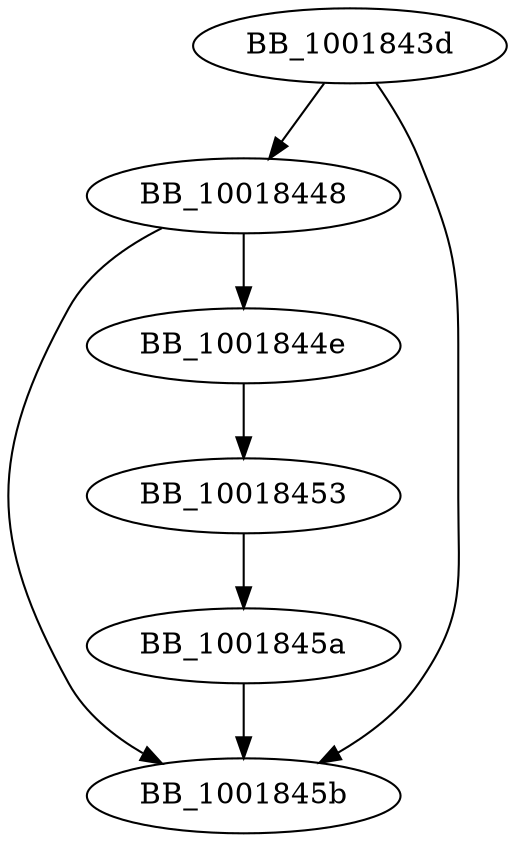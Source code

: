 DiGraph __Cnd_destroy{
BB_1001843d->BB_10018448
BB_1001843d->BB_1001845b
BB_10018448->BB_1001844e
BB_10018448->BB_1001845b
BB_1001844e->BB_10018453
BB_10018453->BB_1001845a
BB_1001845a->BB_1001845b
}
